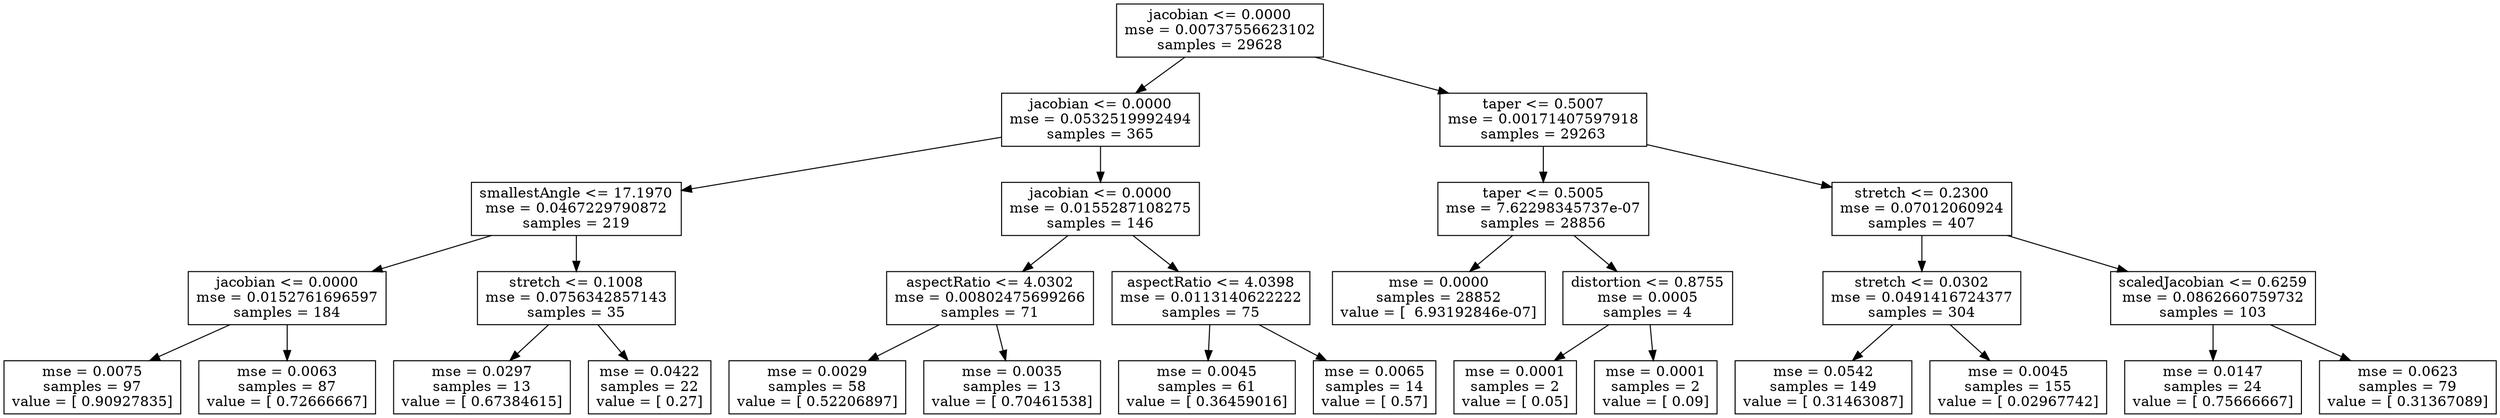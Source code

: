 digraph Tree {
0 [label="jacobian <= 0.0000\nmse = 0.00737556623102\nsamples = 29628", shape="box"] ;
1 [label="jacobian <= 0.0000\nmse = 0.0532519992494\nsamples = 365", shape="box"] ;
0 -> 1 ;
2 [label="smallestAngle <= 17.1970\nmse = 0.0467229790872\nsamples = 219", shape="box"] ;
1 -> 2 ;
3 [label="jacobian <= 0.0000\nmse = 0.0152761696597\nsamples = 184", shape="box"] ;
2 -> 3 ;
4 [label="mse = 0.0075\nsamples = 97\nvalue = [ 0.90927835]", shape="box"] ;
3 -> 4 ;
5 [label="mse = 0.0063\nsamples = 87\nvalue = [ 0.72666667]", shape="box"] ;
3 -> 5 ;
6 [label="stretch <= 0.1008\nmse = 0.0756342857143\nsamples = 35", shape="box"] ;
2 -> 6 ;
7 [label="mse = 0.0297\nsamples = 13\nvalue = [ 0.67384615]", shape="box"] ;
6 -> 7 ;
8 [label="mse = 0.0422\nsamples = 22\nvalue = [ 0.27]", shape="box"] ;
6 -> 8 ;
9 [label="jacobian <= 0.0000\nmse = 0.0155287108275\nsamples = 146", shape="box"] ;
1 -> 9 ;
10 [label="aspectRatio <= 4.0302\nmse = 0.00802475699266\nsamples = 71", shape="box"] ;
9 -> 10 ;
11 [label="mse = 0.0029\nsamples = 58\nvalue = [ 0.52206897]", shape="box"] ;
10 -> 11 ;
12 [label="mse = 0.0035\nsamples = 13\nvalue = [ 0.70461538]", shape="box"] ;
10 -> 12 ;
13 [label="aspectRatio <= 4.0398\nmse = 0.0113140622222\nsamples = 75", shape="box"] ;
9 -> 13 ;
14 [label="mse = 0.0045\nsamples = 61\nvalue = [ 0.36459016]", shape="box"] ;
13 -> 14 ;
15 [label="mse = 0.0065\nsamples = 14\nvalue = [ 0.57]", shape="box"] ;
13 -> 15 ;
16 [label="taper <= 0.5007\nmse = 0.00171407597918\nsamples = 29263", shape="box"] ;
0 -> 16 ;
17 [label="taper <= 0.5005\nmse = 7.62298345737e-07\nsamples = 28856", shape="box"] ;
16 -> 17 ;
18 [label="mse = 0.0000\nsamples = 28852\nvalue = [  6.93192846e-07]", shape="box"] ;
17 -> 18 ;
19 [label="distortion <= 0.8755\nmse = 0.0005\nsamples = 4", shape="box"] ;
17 -> 19 ;
20 [label="mse = 0.0001\nsamples = 2\nvalue = [ 0.05]", shape="box"] ;
19 -> 20 ;
21 [label="mse = 0.0001\nsamples = 2\nvalue = [ 0.09]", shape="box"] ;
19 -> 21 ;
22 [label="stretch <= 0.2300\nmse = 0.07012060924\nsamples = 407", shape="box"] ;
16 -> 22 ;
23 [label="stretch <= 0.0302\nmse = 0.0491416724377\nsamples = 304", shape="box"] ;
22 -> 23 ;
24 [label="mse = 0.0542\nsamples = 149\nvalue = [ 0.31463087]", shape="box"] ;
23 -> 24 ;
25 [label="mse = 0.0045\nsamples = 155\nvalue = [ 0.02967742]", shape="box"] ;
23 -> 25 ;
26 [label="scaledJacobian <= 0.6259\nmse = 0.0862660759732\nsamples = 103", shape="box"] ;
22 -> 26 ;
27 [label="mse = 0.0147\nsamples = 24\nvalue = [ 0.75666667]", shape="box"] ;
26 -> 27 ;
28 [label="mse = 0.0623\nsamples = 79\nvalue = [ 0.31367089]", shape="box"] ;
26 -> 28 ;
}